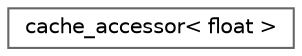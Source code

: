 digraph "类继承关系图"
{
 // LATEX_PDF_SIZE
  bgcolor="transparent";
  edge [fontname=Helvetica,fontsize=10,labelfontname=Helvetica,labelfontsize=10];
  node [fontname=Helvetica,fontsize=10,shape=box,height=0.2,width=0.4];
  rankdir="LR";
  Node0 [id="Node000000",label="cache_accessor\< float \>",height=0.2,width=0.4,color="grey40", fillcolor="white", style="filled",URL="$structdetail_1_1dragonbox_1_1cache__accessor_3_01float_01_4.html",tooltip=" "];
}
